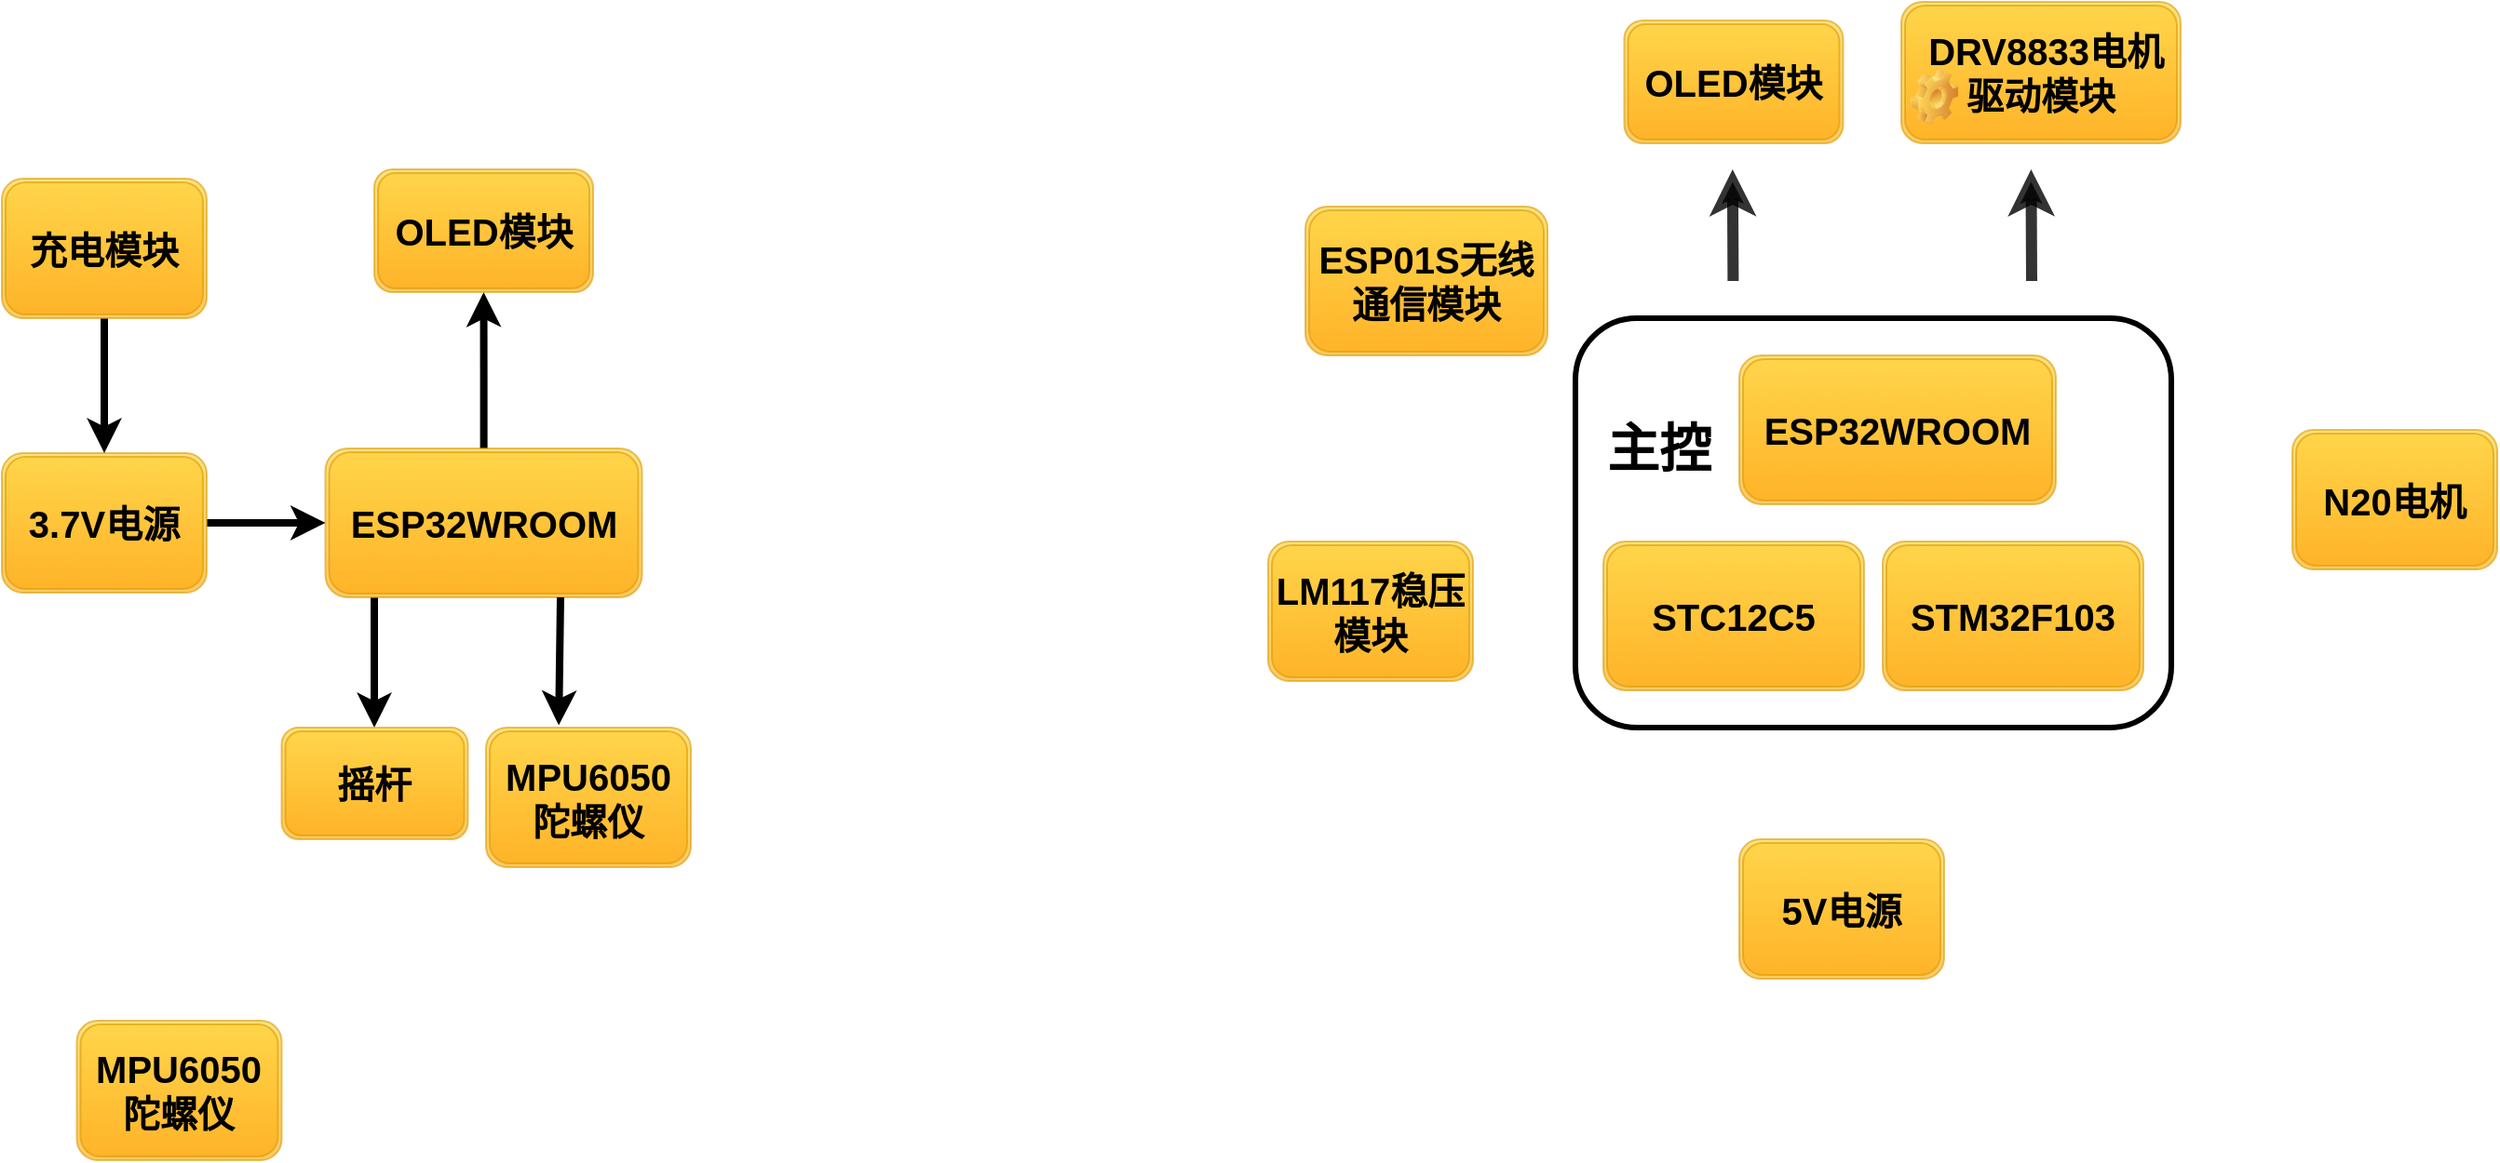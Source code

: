 <mxfile version="26.0.3">
  <diagram name="Page-1" id="c7558073-3199-34d8-9f00-42111426c3f3">
    <mxGraphModel dx="1888" dy="595" grid="1" gridSize="10" guides="1" tooltips="1" connect="1" arrows="1" fold="1" page="1" pageScale="1" pageWidth="826" pageHeight="1169" background="none" math="0" shadow="0">
      <root>
        <mxCell id="0" />
        <mxCell id="1" parent="0" />
        <mxCell id="NS8gQTfLll2vz3Bp2NVF-114" value="&lt;font style=&quot;font-size: 20px;&quot;&gt;&lt;b&gt;OLED模块&lt;/b&gt;&lt;/font&gt;" style="shape=ext;double=1;rounded=1;whiteSpace=wrap;html=1;fillColor=#ffcd28;gradientColor=#ffa500;strokeColor=#d79b00;opacity=60;" parent="1" vertex="1">
          <mxGeometry x="181.25" y="220" width="117.5" height="66" as="geometry" />
        </mxCell>
        <mxCell id="NS8gQTfLll2vz3Bp2NVF-115" value="&lt;font style=&quot;font-size: 20px;&quot;&gt;&lt;b&gt;&lt;span style=&quot;white-space: pre;&quot;&gt; &lt;/span&gt;DRV8833电机驱动模块&lt;/b&gt;&lt;/font&gt;" style="shape=ext;double=1;rounded=1;whiteSpace=wrap;html=1;fillColor=#ffcd28;gradientColor=#ffa500;strokeColor=#d79b00;opacity=60;" parent="1" vertex="1">
          <mxGeometry x="330" y="210" width="150" height="76" as="geometry" />
        </mxCell>
        <mxCell id="NS8gQTfLll2vz3Bp2NVF-117" value="" style="shape=image;html=1;verticalLabelPosition=bottom;verticalAlign=top;imageAspect=1;aspect=fixed;image=img/clipart/Gear_128x128.png;strokeWidth=0;opacity=70;" parent="1" vertex="1">
          <mxGeometry x="335" y="246" width="25.57" height="30" as="geometry" />
        </mxCell>
        <mxCell id="NS8gQTfLll2vz3Bp2NVF-124" value="&#xa;&lt;span style=&quot;color: rgba(0, 0, 0, 0); font-family: monospace; font-size: 0px; font-style: normal; font-variant-ligatures: normal; font-variant-caps: normal; font-weight: 400; letter-spacing: normal; orphans: 2; text-align: start; text-indent: 0px; text-transform: none; widows: 2; word-spacing: 0px; -webkit-text-stroke-width: 0px; white-space: nowrap; background-color: rgb(251, 251, 251); text-decoration-thickness: initial; text-decoration-style: initial; text-decoration-color: initial; display: inline !important; float: none;&quot;&gt;%3CmxGraphModel%3E%3Croot%3E%3CmxCell%20id%3D%220%22%2F%3E%3CmxCell%20id%3D%221%22%20parent%3D%220%22%2F%3E%3CmxCell%20id%3D%222%22%20value%3D%22%22%20style%3D%22orthogonalLoop%3D1%3BjettySize%3Dauto%3Bhtml%3 D1%3圆角%3D0%3BstrokeWidth%3D6%3Bopacity%3D80%3Belbow%3Dvertical%3BstartArrow%3Dnone%3BstartFill%3D0%3BendArrow%3Dclassic%3BendFill%3D1%3B%22%20edge%3D%221%22%20parent%3D%221%22%3E%3CmxGeometry%20width%3D%2280%22%20relative%3D%221%22%20as%3D%22geometry%22%3E%3CmxPoint%20x%3D%22400%22%20y%3D%22360%22%20as%3D%22sourcePoint%22%2F%3E%3CmxPoint%20x%3D%22399.71%22%20y%3D%22300%22%20as%3D%22targetPoint%22%2F%3E%3C%2FmxGeometry%3E%3C%2FmxCell%3E%3C%2Froot%3E%3C%2FmxGraphModel%3E" style="orthogonalLoop=1;jettySize=auto;html=1;rounded=0;strokeWidth=6;opacity=80;elbow=vertical;startArrow=none;startFill=0;endArrow=classic;endFill=1;" parent="1" edge="1">
          <mxGeometry width="80" relative="1" as="geometry">
            <mxPoint x="400" y="360" as="sourcePoint" />
            <mxPoint x="399.71" y="300" as="targetPoint" />
          </mxGeometry>
        </mxCell>
        <mxCell id="NS8gQTfLll2vz3Bp2NVF-127" value="&#xa;&lt;span style=&quot;color: rgba(0, 0, 0, 0); font-family: monospace; font-size: 0px; font-style: normal; font-variant-ligatures: normal; font-variant-caps: normal; font-weight: 400; letter-spacing: normal; orphans: 2; text-align: start; text-indent: 0px; text-transform: none; widows: 2; word-spacing: 0px; -webkit-text-stroke-width: 0px; white-space: nowrap; background-color: rgb(251, 251, 251); text-decoration-thickness: initial; text-decoration-style: initial; text-decoration-color: initial; display: inline !important; float: none;&quot;&gt;%3CmxGraphModel%3E%3Croot%3E%3CmxCell%20id%3D%220%22%2F%3E%3CmxCell%20id%3D%221%22%20parent%3D%220%22%2F%3E%3CmxCell%20id%3D%222%22%20value%3D%22%22%20style%3D%22orthogonalLoop%3D1%3BjettySize%3Dauto%3Bhtml%3 D1%3圆角%3D0%3BstrokeWidth%3D6%3Bopacity%3D80%3Belbow%3Dvertical%3BstartArrow%3Dnone%3BstartFill%3D0%3BendArrow%3Dclassic%3BendFill%3D1%3B%22%20edge%3D%221%22%20parent%3D%221%22%3E%3CmxGeometry%20width%3D%2280%22%20relative%3D%221%22%20as%3D%22geometry%22%3E%3CmxPoint%20x%3D%22400%22%20y%3D%22360%22%20as%3D%22sourcePoint%22%2F%3E%3CmxPoint%20x%3D%22399.71%22%20y%3D%22300%22%20as%3D%22targetPoint%22%2F%3E%3C%2FmxGeometry%3E%3C%2FmxCell%3E%3C%2Froot%3E%3C%2FmxGraphModel%3E" style="orthogonalLoop=1;jettySize=auto;html=1;rounded=0;strokeWidth=6;opacity=80;elbow=vertical;startArrow=none;startFill=0;endArrow=classic;endFill=1;" parent="1" edge="1">
          <mxGeometry width="80" relative="1" as="geometry">
            <mxPoint x="239.7" y="360" as="sourcePoint" />
            <mxPoint x="239.41" y="300" as="targetPoint" />
          </mxGeometry>
        </mxCell>
        <mxCell id="PL0G8_uLE7mK1jj2Irlm-18" value="" style="rounded=1;whiteSpace=wrap;html=1;strokeColor=default;align=center;verticalAlign=middle;fontFamily=Helvetica;fontSize=12;fontColor=default;fillColor=default;arcSize=15;strokeWidth=3;" vertex="1" parent="1">
          <mxGeometry x="155" y="380" width="320" height="220" as="geometry" />
        </mxCell>
        <mxCell id="NS8gQTfLll2vz3Bp2NVF-142" value="&lt;b style=&quot;font-size: 20px;&quot;&gt;STM32F103&lt;/b&gt;" style="shape=ext;double=1;rounded=1;whiteSpace=wrap;html=1;fillColor=#ffcd28;gradientColor=#ffa500;strokeColor=#d79b00;opacity=60;" parent="1" vertex="1">
          <mxGeometry x="320" y="500" width="140" height="80" as="geometry" />
        </mxCell>
        <mxCell id="PL0G8_uLE7mK1jj2Irlm-5" value="&lt;b style=&quot;font-size: 20px;&quot;&gt;STC12C5&lt;/b&gt;" style="shape=ext;double=1;rounded=1;whiteSpace=wrap;html=1;fillColor=#ffcd28;gradientColor=#ffa500;strokeColor=#d79b00;opacity=60;" vertex="1" parent="1">
          <mxGeometry x="170" y="500" width="140" height="80" as="geometry" />
        </mxCell>
        <mxCell id="PL0G8_uLE7mK1jj2Irlm-14" value="&lt;span style=&quot;font-size: 20px;&quot;&gt;&lt;span&gt;&lt;b&gt;ESP32WROOM&lt;/b&gt;&lt;/span&gt;&lt;/span&gt;" style="shape=ext;double=1;rounded=1;whiteSpace=wrap;html=1;fillColor=#ffcd28;gradientColor=#ffa500;strokeColor=#d79b00;opacity=60;" vertex="1" parent="1">
          <mxGeometry x="243" y="400" width="170" height="80" as="geometry" />
        </mxCell>
        <mxCell id="PL0G8_uLE7mK1jj2Irlm-19" value="&lt;b style=&quot;font-size: 20px;&quot;&gt;ESP01S无线通信模块&lt;/b&gt;" style="shape=ext;double=1;rounded=1;whiteSpace=wrap;html=1;fillColor=#ffcd28;gradientColor=#ffa500;strokeColor=#d79b00;opacity=60;" vertex="1" parent="1">
          <mxGeometry x="10" y="320" width="130" height="80" as="geometry" />
        </mxCell>
        <mxCell id="PL0G8_uLE7mK1jj2Irlm-20" value="&lt;b style=&quot;font-size: 20px;&quot;&gt;LM117稳压模块&lt;/b&gt;" style="shape=ext;double=1;rounded=1;whiteSpace=wrap;html=1;fillColor=#ffcd28;gradientColor=#ffa500;strokeColor=#d79b00;opacity=60;" vertex="1" parent="1">
          <mxGeometry x="-10" y="500" width="110" height="75" as="geometry" />
        </mxCell>
        <mxCell id="PL0G8_uLE7mK1jj2Irlm-21" value="&lt;b style=&quot;font-size: 20px;&quot;&gt;N20电机&lt;/b&gt;&lt;span style=&quot;color: rgba(0, 0, 0, 0); font-family: monospace; font-size: 0px; text-align: start; text-wrap-mode: nowrap;&quot;&gt;%3CmxGraphModel%3E%3Croot%3E%3CmxCell%20id%3D%220%22%2F%3E%3CmxCell%20id%3D%221%22%20parent%3D%220%22%2F%3E%3CmxCell%20id%3D%222%22%20value%3D%22%26lt%3Bb%20style%3D%26quot%3Bfont-size%3A%2020px%3B%26quot%3B%26gt%3BN20%E7%94%B5%E6%9C%BA%26lt%3B%2Fb%26gt%3B%22%20style%3D%22shape%3Dext%3Bdouble%3D1%3Brounded%3D1%3BwhiteSpace%3Dwrap%3Bhtml%3D1%3BfillColor%3D%23ffcd28%3BgradientColor%3D%23ffa500%3BstrokeColor%3D%23d79b00%3Bopacity%3D60%3B%22%20vertex%3D%221%22%20parent%3D%221%22%3E%3CmxGeometry%20x%3D%22540%22%20y%3D%22340%22%20width%3D%22110%22%20height%3D%2275%22%20as%3D%22geometry%22%2F%3E%3C%2FmxCell%3E%3C%2Froot%3E%3C%2FmxGraphModel%3E&lt;/span&gt;" style="shape=ext;double=1;rounded=1;whiteSpace=wrap;html=1;fillColor=#ffcd28;gradientColor=#ffa500;strokeColor=#d79b00;opacity=60;" vertex="1" parent="1">
          <mxGeometry x="540" y="440" width="110" height="75" as="geometry" />
        </mxCell>
        <mxCell id="PL0G8_uLE7mK1jj2Irlm-25" value="&lt;font style=&quot;font-size: 28px;&quot;&gt;&lt;b style=&quot;&quot;&gt;主控&lt;/b&gt;&lt;/font&gt;" style="whiteSpace=wrap;html=1;rounded=1;strokeColor=none;align=center;verticalAlign=middle;fontFamily=Helvetica;fontSize=12;fontColor=default;fillColor=default;" vertex="1" parent="1">
          <mxGeometry x="170" y="420" width="60" height="60" as="geometry" />
        </mxCell>
        <mxCell id="PL0G8_uLE7mK1jj2Irlm-27" value="&lt;span style=&quot;font-size: 20px;&quot;&gt;&lt;b&gt;5V电源&lt;/b&gt;&lt;/span&gt;" style="shape=ext;double=1;rounded=1;whiteSpace=wrap;html=1;fillColor=#ffcd28;gradientColor=#ffa500;strokeColor=#d79b00;opacity=60;" vertex="1" parent="1">
          <mxGeometry x="243" y="660" width="110" height="75" as="geometry" />
        </mxCell>
        <mxCell id="PL0G8_uLE7mK1jj2Irlm-38" value="" style="edgeStyle=orthogonalEdgeStyle;rounded=0;orthogonalLoop=1;jettySize=auto;html=1;fontFamily=Helvetica;fontSize=12;fontColor=default;strokeWidth=4;" edge="1" parent="1" source="PL0G8_uLE7mK1jj2Irlm-29" target="PL0G8_uLE7mK1jj2Irlm-32">
          <mxGeometry relative="1" as="geometry">
            <Array as="points">
              <mxPoint x="-490" y="550" />
              <mxPoint x="-490" y="550" />
            </Array>
          </mxGeometry>
        </mxCell>
        <mxCell id="PL0G8_uLE7mK1jj2Irlm-44" value="" style="edgeStyle=orthogonalEdgeStyle;rounded=0;orthogonalLoop=1;jettySize=auto;html=1;fontFamily=Helvetica;fontSize=12;fontColor=default;strokeWidth=4;" edge="1" parent="1" source="PL0G8_uLE7mK1jj2Irlm-29" target="PL0G8_uLE7mK1jj2Irlm-30">
          <mxGeometry relative="1" as="geometry" />
        </mxCell>
        <mxCell id="PL0G8_uLE7mK1jj2Irlm-29" value="&lt;span style=&quot;font-size: 20px;&quot;&gt;&lt;span&gt;&lt;b&gt;ESP32WROOM&lt;/b&gt;&lt;/span&gt;&lt;/span&gt;" style="shape=ext;double=1;rounded=1;whiteSpace=wrap;html=1;fillColor=#ffcd28;gradientColor=#ffa500;strokeColor=#d79b00;opacity=60;points=[[0,0,0,0,0],[0,0.25,0,0,0],[0,0.5,0,0,0],[0,0.75,0,0,0],[0,1,0,0,0],[0.11,1,0,0,0],[0.25,0,0,0,0],[0.25,1,0,0,0],[0.5,0,0,0,0],[0.5,1,0,0,0],[0.75,0,0,0,0],[0.75,1,0,0,0],[1,0,0,0,0],[1,0.25,0,0,0],[1,0.5,0,0,0],[1,0.75,0,0,0],[1,1,0,0,0]];" vertex="1" parent="1">
          <mxGeometry x="-516.25" y="450" width="170" height="80" as="geometry" />
        </mxCell>
        <mxCell id="PL0G8_uLE7mK1jj2Irlm-30" value="&lt;font style=&quot;font-size: 20px;&quot;&gt;&lt;b&gt;OLED模块&lt;/b&gt;&lt;/font&gt;" style="shape=ext;double=1;rounded=1;whiteSpace=wrap;html=1;fillColor=#ffcd28;gradientColor=#ffa500;strokeColor=#d79b00;opacity=60;" vertex="1" parent="1">
          <mxGeometry x="-490" y="300.0" width="117.5" height="66" as="geometry" />
        </mxCell>
        <mxCell id="PL0G8_uLE7mK1jj2Irlm-35" value="" style="edgeStyle=orthogonalEdgeStyle;rounded=0;orthogonalLoop=1;jettySize=auto;html=1;fontFamily=Helvetica;fontSize=12;fontColor=default;strokeWidth=4;" edge="1" parent="1" source="PL0G8_uLE7mK1jj2Irlm-31" target="PL0G8_uLE7mK1jj2Irlm-29">
          <mxGeometry relative="1" as="geometry" />
        </mxCell>
        <mxCell id="PL0G8_uLE7mK1jj2Irlm-31" value="&lt;span style=&quot;font-size: 20px;&quot;&gt;&lt;b&gt;3.7V电源&lt;/b&gt;&lt;/span&gt;" style="shape=ext;double=1;rounded=1;whiteSpace=wrap;html=1;fillColor=#ffcd28;gradientColor=#ffa500;strokeColor=#d79b00;opacity=60;" vertex="1" parent="1">
          <mxGeometry x="-690" y="452.5" width="110" height="75" as="geometry" />
        </mxCell>
        <mxCell id="PL0G8_uLE7mK1jj2Irlm-32" value="&lt;span style=&quot;font-size: 20px;&quot;&gt;&lt;b&gt;摇杆&lt;/b&gt;&lt;/span&gt;" style="shape=ext;double=1;rounded=1;whiteSpace=wrap;html=1;fillColor=#ffcd28;gradientColor=#ffa500;strokeColor=#d79b00;opacity=60;" vertex="1" parent="1">
          <mxGeometry x="-539.75" y="600" width="100" height="60" as="geometry" />
        </mxCell>
        <mxCell id="PL0G8_uLE7mK1jj2Irlm-33" value="&lt;font style=&quot;font-size: 20px;&quot;&gt;&lt;b&gt;&lt;b&gt;MPU6050&lt;/b&gt;陀螺仪&lt;/b&gt;&lt;/font&gt;" style="shape=ext;double=1;rounded=1;whiteSpace=wrap;html=1;fillColor=#ffcd28;gradientColor=#ffa500;strokeColor=#d79b00;opacity=60;" vertex="1" parent="1">
          <mxGeometry x="-430" y="600" width="110" height="75" as="geometry" />
        </mxCell>
        <mxCell id="PL0G8_uLE7mK1jj2Irlm-36" value="" style="edgeStyle=orthogonalEdgeStyle;rounded=0;orthogonalLoop=1;jettySize=auto;html=1;fontFamily=Helvetica;fontSize=12;fontColor=default;strokeWidth=4;" edge="1" parent="1" source="PL0G8_uLE7mK1jj2Irlm-34" target="PL0G8_uLE7mK1jj2Irlm-31">
          <mxGeometry relative="1" as="geometry" />
        </mxCell>
        <mxCell id="PL0G8_uLE7mK1jj2Irlm-34" value="&lt;span style=&quot;font-size: 20px;&quot;&gt;&lt;b&gt;充电模块&lt;/b&gt;&lt;/span&gt;" style="shape=ext;double=1;rounded=1;whiteSpace=wrap;html=1;fillColor=#ffcd28;gradientColor=#ffa500;strokeColor=#d79b00;opacity=60;" vertex="1" parent="1">
          <mxGeometry x="-690" y="305" width="110" height="75" as="geometry" />
        </mxCell>
        <mxCell id="PL0G8_uLE7mK1jj2Irlm-42" value="&lt;font style=&quot;font-size: 20px;&quot;&gt;&lt;b&gt;&lt;b&gt;MPU6050&lt;/b&gt;陀螺仪&lt;/b&gt;&lt;/font&gt;" style="shape=ext;double=1;rounded=1;whiteSpace=wrap;html=1;fillColor=#ffcd28;gradientColor=#ffa500;strokeColor=#d79b00;opacity=60;" vertex="1" parent="1">
          <mxGeometry x="-649.75" y="757.5" width="110" height="75" as="geometry" />
        </mxCell>
        <mxCell id="PL0G8_uLE7mK1jj2Irlm-43" value="" style="endArrow=classic;html=1;rounded=0;fontFamily=Helvetica;fontSize=12;fontColor=default;entryX=0.355;entryY=-0.016;entryDx=0;entryDy=0;entryPerimeter=0;strokeWidth=4;" edge="1" parent="1" target="PL0G8_uLE7mK1jj2Irlm-33">
          <mxGeometry width="50" height="50" relative="1" as="geometry">
            <mxPoint x="-390" y="530" as="sourcePoint" />
            <mxPoint x="-390" y="570" as="targetPoint" />
            <Array as="points" />
          </mxGeometry>
        </mxCell>
      </root>
    </mxGraphModel>
  </diagram>
</mxfile>
